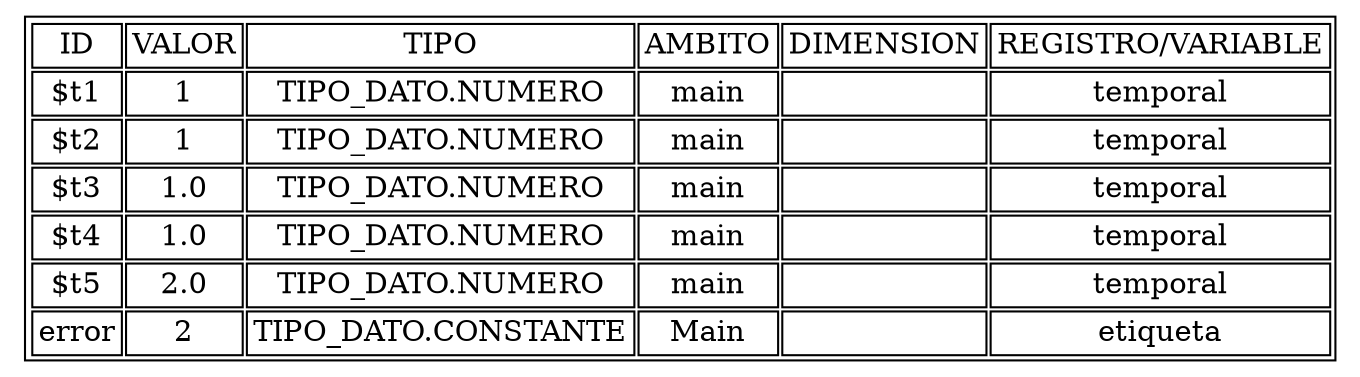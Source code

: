 digraph H {
aHtmlTable [
shape=plaintext
label=<
<table border='1' cellborder='1'>
<tr>
<td>ID</td>
<td>VALOR</td>
<td>TIPO</td>
<td>AMBITO</td>
<td>DIMENSION</td><td>REGISTRO/VARIABLE</td></tr>
<tr>
<td>$t1</td>
<td>1</td>
<td>TIPO_DATO.NUMERO</td>
<td>main</td>
<td> </td><td>temporal</td>
</tr>
<tr>
<td>$t2</td>
<td>1</td>
<td>TIPO_DATO.NUMERO</td>
<td>main</td>
<td> </td><td>temporal</td>
</tr>
<tr>
<td>$t3</td>
<td>1.0</td>
<td>TIPO_DATO.NUMERO</td>
<td>main</td>
<td> </td><td>temporal</td>
</tr>
<tr>
<td>$t4</td>
<td>1.0</td>
<td>TIPO_DATO.NUMERO</td>
<td>main</td>
<td> </td><td>temporal</td>
</tr>
<tr>
<td>$t5</td>
<td>2.0</td>
<td>TIPO_DATO.NUMERO</td>
<td>main</td>
<td> </td><td>temporal</td>
</tr>
<tr>
<td>error</td>
<td>2</td>
<td>TIPO_DATO.CONSTANTE</td>
<td>Main</td>
<td> </td><td>etiqueta</td>
</tr>
</table>
>];
}
